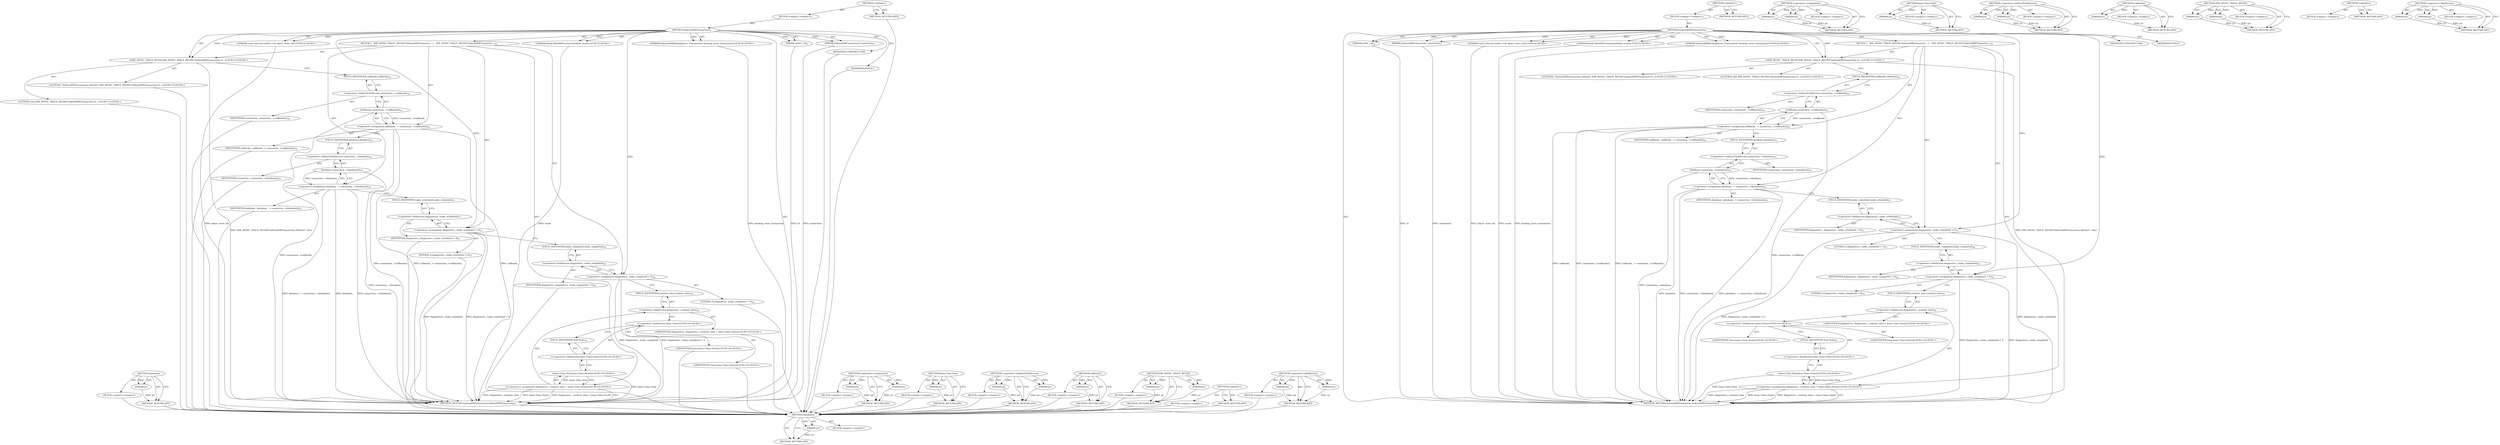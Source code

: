digraph "&lt;operator&gt;.fieldAccess" {
vulnerable_104 [label=<(METHOD,database)>];
vulnerable_105 [label=<(PARAM,p1)>];
vulnerable_106 [label=<(BLOCK,&lt;empty&gt;,&lt;empty&gt;)>];
vulnerable_107 [label=<(METHOD_RETURN,ANY)>];
vulnerable_6 [label=<(METHOD,&lt;global&gt;)<SUB>1</SUB>>];
vulnerable_7 [label=<(BLOCK,&lt;empty&gt;,&lt;empty&gt;)<SUB>1</SUB>>];
vulnerable_8 [label=<(METHOD,IndexedDBTransaction)<SUB>1</SUB>>];
vulnerable_9 [label=<(PARAM,int64_t id)<SUB>2</SUB>>];
vulnerable_10 [label=<(PARAM,IndexedDBConnection* connection)<SUB>3</SUB>>];
vulnerable_11 [label="<(PARAM,const std::set&lt;int64_t&gt;&amp; object_store_ids)<SUB>4</SUB>>"];
vulnerable_12 [label="<(PARAM,blink::WebIDBTransactionMode mode)<SUB>5</SUB>>"];
vulnerable_13 [label="<(PARAM,IndexedDBBackingStore::Transaction* backing_store_transaction)<SUB>6</SUB>>"];
vulnerable_14 [label=<(BLOCK,{
   IDB_ASYNC_TRACE_BEGIN(&quot;IndexedDBTransactio...,{
   IDB_ASYNC_TRACE_BEGIN(&quot;IndexedDBTransactio...)<SUB>12</SUB>>];
vulnerable_15 [label="<(IDB_ASYNC_TRACE_BEGIN,IDB_ASYNC_TRACE_BEGIN(&quot;IndexedDBTransaction::li...)<SUB>13</SUB>>"];
vulnerable_16 [label="<(LITERAL,&quot;IndexedDBTransaction::lifetime&quot;,IDB_ASYNC_TRACE_BEGIN(&quot;IndexedDBTransaction::li...)<SUB>13</SUB>>"];
vulnerable_17 [label="<(LITERAL,this,IDB_ASYNC_TRACE_BEGIN(&quot;IndexedDBTransaction::li...)<SUB>13</SUB>>"];
vulnerable_18 [label=<(&lt;operator&gt;.assignment,callbacks_ = connection_-&gt;callbacks())<SUB>14</SUB>>];
vulnerable_19 [label=<(IDENTIFIER,callbacks_,callbacks_ = connection_-&gt;callbacks())<SUB>14</SUB>>];
vulnerable_20 [label=<(callbacks,connection_-&gt;callbacks())<SUB>14</SUB>>];
vulnerable_21 [label=<(&lt;operator&gt;.indirectFieldAccess,connection_-&gt;callbacks)<SUB>14</SUB>>];
vulnerable_22 [label=<(IDENTIFIER,connection_,connection_-&gt;callbacks())<SUB>14</SUB>>];
vulnerable_23 [label=<(FIELD_IDENTIFIER,callbacks,callbacks)<SUB>14</SUB>>];
vulnerable_24 [label=<(&lt;operator&gt;.assignment,database_ = connection_-&gt;database())<SUB>15</SUB>>];
vulnerable_25 [label=<(IDENTIFIER,database_,database_ = connection_-&gt;database())<SUB>15</SUB>>];
vulnerable_26 [label=<(database,connection_-&gt;database())<SUB>15</SUB>>];
vulnerable_27 [label=<(&lt;operator&gt;.indirectFieldAccess,connection_-&gt;database)<SUB>15</SUB>>];
vulnerable_28 [label=<(IDENTIFIER,connection_,connection_-&gt;database())<SUB>15</SUB>>];
vulnerable_29 [label=<(FIELD_IDENTIFIER,database,database)<SUB>15</SUB>>];
vulnerable_30 [label=<(&lt;operator&gt;.assignment,diagnostics_.tasks_scheduled = 0)<SUB>17</SUB>>];
vulnerable_31 [label=<(&lt;operator&gt;.fieldAccess,diagnostics_.tasks_scheduled)<SUB>17</SUB>>];
vulnerable_32 [label=<(IDENTIFIER,diagnostics_,diagnostics_.tasks_scheduled = 0)<SUB>17</SUB>>];
vulnerable_33 [label=<(FIELD_IDENTIFIER,tasks_scheduled,tasks_scheduled)<SUB>17</SUB>>];
vulnerable_34 [label=<(LITERAL,0,diagnostics_.tasks_scheduled = 0)<SUB>17</SUB>>];
vulnerable_35 [label=<(&lt;operator&gt;.assignment,diagnostics_.tasks_completed = 0)<SUB>18</SUB>>];
vulnerable_36 [label=<(&lt;operator&gt;.fieldAccess,diagnostics_.tasks_completed)<SUB>18</SUB>>];
vulnerable_37 [label=<(IDENTIFIER,diagnostics_,diagnostics_.tasks_completed = 0)<SUB>18</SUB>>];
vulnerable_38 [label=<(FIELD_IDENTIFIER,tasks_completed,tasks_completed)<SUB>18</SUB>>];
vulnerable_39 [label=<(LITERAL,0,diagnostics_.tasks_completed = 0)<SUB>18</SUB>>];
vulnerable_40 [label="<(&lt;operator&gt;.assignment,diagnostics_.creation_time = base::Time::Now())<SUB>19</SUB>>"];
vulnerable_41 [label=<(&lt;operator&gt;.fieldAccess,diagnostics_.creation_time)<SUB>19</SUB>>];
vulnerable_42 [label="<(IDENTIFIER,diagnostics_,diagnostics_.creation_time = base::Time::Now())<SUB>19</SUB>>"];
vulnerable_43 [label=<(FIELD_IDENTIFIER,creation_time,creation_time)<SUB>19</SUB>>];
vulnerable_44 [label="<(base.Time.Now,base::Time::Now())<SUB>19</SUB>>"];
vulnerable_45 [label="<(&lt;operator&gt;.fieldAccess,base::Time::Now)<SUB>19</SUB>>"];
vulnerable_46 [label="<(&lt;operator&gt;.fieldAccess,base::Time)<SUB>19</SUB>>"];
vulnerable_47 [label="<(IDENTIFIER,base,base::Time::Now())<SUB>19</SUB>>"];
vulnerable_48 [label="<(IDENTIFIER,Time,base::Time::Now())<SUB>19</SUB>>"];
vulnerable_49 [label=<(FIELD_IDENTIFIER,Now,Now)<SUB>19</SUB>>];
vulnerable_50 [label=<(MODIFIER,CONSTRUCTOR)>];
vulnerable_51 [label=<(MODIFIER,PUBLIC)>];
vulnerable_52 [label=<(METHOD_RETURN,IndexedDBTransaction.IndexedDBTransaction)<SUB>1</SUB>>];
vulnerable_54 [label=<(METHOD_RETURN,ANY)<SUB>1</SUB>>];
vulnerable_90 [label=<(METHOD,&lt;operator&gt;.assignment)>];
vulnerable_91 [label=<(PARAM,p1)>];
vulnerable_92 [label=<(PARAM,p2)>];
vulnerable_93 [label=<(BLOCK,&lt;empty&gt;,&lt;empty&gt;)>];
vulnerable_94 [label=<(METHOD_RETURN,ANY)>];
vulnerable_113 [label=<(METHOD,base.Time.Now)>];
vulnerable_114 [label=<(PARAM,p1)>];
vulnerable_115 [label=<(BLOCK,&lt;empty&gt;,&lt;empty&gt;)>];
vulnerable_116 [label=<(METHOD_RETURN,ANY)>];
vulnerable_99 [label=<(METHOD,&lt;operator&gt;.indirectFieldAccess)>];
vulnerable_100 [label=<(PARAM,p1)>];
vulnerable_101 [label=<(PARAM,p2)>];
vulnerable_102 [label=<(BLOCK,&lt;empty&gt;,&lt;empty&gt;)>];
vulnerable_103 [label=<(METHOD_RETURN,ANY)>];
vulnerable_95 [label=<(METHOD,callbacks)>];
vulnerable_96 [label=<(PARAM,p1)>];
vulnerable_97 [label=<(BLOCK,&lt;empty&gt;,&lt;empty&gt;)>];
vulnerable_98 [label=<(METHOD_RETURN,ANY)>];
vulnerable_85 [label=<(METHOD,IDB_ASYNC_TRACE_BEGIN)>];
vulnerable_86 [label=<(PARAM,p1)>];
vulnerable_87 [label=<(PARAM,p2)>];
vulnerable_88 [label=<(BLOCK,&lt;empty&gt;,&lt;empty&gt;)>];
vulnerable_89 [label=<(METHOD_RETURN,ANY)>];
vulnerable_79 [label=<(METHOD,&lt;global&gt;)<SUB>1</SUB>>];
vulnerable_80 [label=<(BLOCK,&lt;empty&gt;,&lt;empty&gt;)>];
vulnerable_81 [label=<(METHOD_RETURN,ANY)>];
vulnerable_108 [label=<(METHOD,&lt;operator&gt;.fieldAccess)>];
vulnerable_109 [label=<(PARAM,p1)>];
vulnerable_110 [label=<(PARAM,p2)>];
vulnerable_111 [label=<(BLOCK,&lt;empty&gt;,&lt;empty&gt;)>];
vulnerable_112 [label=<(METHOD_RETURN,ANY)>];
fixed_104 [label=<(METHOD,database)>];
fixed_105 [label=<(PARAM,p1)>];
fixed_106 [label=<(BLOCK,&lt;empty&gt;,&lt;empty&gt;)>];
fixed_107 [label=<(METHOD_RETURN,ANY)>];
fixed_6 [label=<(METHOD,&lt;global&gt;)<SUB>1</SUB>>];
fixed_7 [label=<(BLOCK,&lt;empty&gt;,&lt;empty&gt;)<SUB>1</SUB>>];
fixed_8 [label=<(METHOD,IndexedDBTransaction)<SUB>1</SUB>>];
fixed_9 [label=<(PARAM,int64_t id)<SUB>2</SUB>>];
fixed_10 [label=<(PARAM,IndexedDBConnection* connection)<SUB>3</SUB>>];
fixed_11 [label="<(PARAM,const std::set&lt;int64_t&gt;&amp; object_store_ids)<SUB>4</SUB>>"];
fixed_12 [label="<(PARAM,blink::WebIDBTransactionMode mode)<SUB>5</SUB>>"];
fixed_13 [label="<(PARAM,IndexedDBBackingStore::Transaction* backing_store_transaction)<SUB>6</SUB>>"];
fixed_14 [label=<(BLOCK,{
   IDB_ASYNC_TRACE_BEGIN(&quot;IndexedDBTransactio...,{
   IDB_ASYNC_TRACE_BEGIN(&quot;IndexedDBTransactio...)<SUB>12</SUB>>];
fixed_15 [label="<(IDB_ASYNC_TRACE_BEGIN,IDB_ASYNC_TRACE_BEGIN(&quot;IndexedDBTransaction::li...)<SUB>13</SUB>>"];
fixed_16 [label="<(LITERAL,&quot;IndexedDBTransaction::lifetime&quot;,IDB_ASYNC_TRACE_BEGIN(&quot;IndexedDBTransaction::li...)<SUB>13</SUB>>"];
fixed_17 [label="<(LITERAL,this,IDB_ASYNC_TRACE_BEGIN(&quot;IndexedDBTransaction::li...)<SUB>13</SUB>>"];
fixed_18 [label=<(&lt;operator&gt;.assignment,callbacks_ = connection_-&gt;callbacks())<SUB>14</SUB>>];
fixed_19 [label=<(IDENTIFIER,callbacks_,callbacks_ = connection_-&gt;callbacks())<SUB>14</SUB>>];
fixed_20 [label=<(callbacks,connection_-&gt;callbacks())<SUB>14</SUB>>];
fixed_21 [label=<(&lt;operator&gt;.indirectFieldAccess,connection_-&gt;callbacks)<SUB>14</SUB>>];
fixed_22 [label=<(IDENTIFIER,connection_,connection_-&gt;callbacks())<SUB>14</SUB>>];
fixed_23 [label=<(FIELD_IDENTIFIER,callbacks,callbacks)<SUB>14</SUB>>];
fixed_24 [label=<(&lt;operator&gt;.assignment,database_ = connection_-&gt;database())<SUB>15</SUB>>];
fixed_25 [label=<(IDENTIFIER,database_,database_ = connection_-&gt;database())<SUB>15</SUB>>];
fixed_26 [label=<(database,connection_-&gt;database())<SUB>15</SUB>>];
fixed_27 [label=<(&lt;operator&gt;.indirectFieldAccess,connection_-&gt;database)<SUB>15</SUB>>];
fixed_28 [label=<(IDENTIFIER,connection_,connection_-&gt;database())<SUB>15</SUB>>];
fixed_29 [label=<(FIELD_IDENTIFIER,database,database)<SUB>15</SUB>>];
fixed_30 [label=<(&lt;operator&gt;.assignment,diagnostics_.tasks_scheduled = 0)<SUB>17</SUB>>];
fixed_31 [label=<(&lt;operator&gt;.fieldAccess,diagnostics_.tasks_scheduled)<SUB>17</SUB>>];
fixed_32 [label=<(IDENTIFIER,diagnostics_,diagnostics_.tasks_scheduled = 0)<SUB>17</SUB>>];
fixed_33 [label=<(FIELD_IDENTIFIER,tasks_scheduled,tasks_scheduled)<SUB>17</SUB>>];
fixed_34 [label=<(LITERAL,0,diagnostics_.tasks_scheduled = 0)<SUB>17</SUB>>];
fixed_35 [label=<(&lt;operator&gt;.assignment,diagnostics_.tasks_completed = 0)<SUB>18</SUB>>];
fixed_36 [label=<(&lt;operator&gt;.fieldAccess,diagnostics_.tasks_completed)<SUB>18</SUB>>];
fixed_37 [label=<(IDENTIFIER,diagnostics_,diagnostics_.tasks_completed = 0)<SUB>18</SUB>>];
fixed_38 [label=<(FIELD_IDENTIFIER,tasks_completed,tasks_completed)<SUB>18</SUB>>];
fixed_39 [label=<(LITERAL,0,diagnostics_.tasks_completed = 0)<SUB>18</SUB>>];
fixed_40 [label="<(&lt;operator&gt;.assignment,diagnostics_.creation_time = base::Time::Now())<SUB>19</SUB>>"];
fixed_41 [label=<(&lt;operator&gt;.fieldAccess,diagnostics_.creation_time)<SUB>19</SUB>>];
fixed_42 [label="<(IDENTIFIER,diagnostics_,diagnostics_.creation_time = base::Time::Now())<SUB>19</SUB>>"];
fixed_43 [label=<(FIELD_IDENTIFIER,creation_time,creation_time)<SUB>19</SUB>>];
fixed_44 [label="<(base.Time.Now,base::Time::Now())<SUB>19</SUB>>"];
fixed_45 [label="<(&lt;operator&gt;.fieldAccess,base::Time::Now)<SUB>19</SUB>>"];
fixed_46 [label="<(&lt;operator&gt;.fieldAccess,base::Time)<SUB>19</SUB>>"];
fixed_47 [label="<(IDENTIFIER,base,base::Time::Now())<SUB>19</SUB>>"];
fixed_48 [label="<(IDENTIFIER,Time,base::Time::Now())<SUB>19</SUB>>"];
fixed_49 [label=<(FIELD_IDENTIFIER,Now,Now)<SUB>19</SUB>>];
fixed_50 [label=<(MODIFIER,CONSTRUCTOR)>];
fixed_51 [label=<(MODIFIER,PUBLIC)>];
fixed_52 [label=<(METHOD_RETURN,IndexedDBTransaction.IndexedDBTransaction)<SUB>1</SUB>>];
fixed_54 [label=<(METHOD_RETURN,ANY)<SUB>1</SUB>>];
fixed_90 [label=<(METHOD,&lt;operator&gt;.assignment)>];
fixed_91 [label=<(PARAM,p1)>];
fixed_92 [label=<(PARAM,p2)>];
fixed_93 [label=<(BLOCK,&lt;empty&gt;,&lt;empty&gt;)>];
fixed_94 [label=<(METHOD_RETURN,ANY)>];
fixed_113 [label=<(METHOD,base.Time.Now)>];
fixed_114 [label=<(PARAM,p1)>];
fixed_115 [label=<(BLOCK,&lt;empty&gt;,&lt;empty&gt;)>];
fixed_116 [label=<(METHOD_RETURN,ANY)>];
fixed_99 [label=<(METHOD,&lt;operator&gt;.indirectFieldAccess)>];
fixed_100 [label=<(PARAM,p1)>];
fixed_101 [label=<(PARAM,p2)>];
fixed_102 [label=<(BLOCK,&lt;empty&gt;,&lt;empty&gt;)>];
fixed_103 [label=<(METHOD_RETURN,ANY)>];
fixed_95 [label=<(METHOD,callbacks)>];
fixed_96 [label=<(PARAM,p1)>];
fixed_97 [label=<(BLOCK,&lt;empty&gt;,&lt;empty&gt;)>];
fixed_98 [label=<(METHOD_RETURN,ANY)>];
fixed_85 [label=<(METHOD,IDB_ASYNC_TRACE_BEGIN)>];
fixed_86 [label=<(PARAM,p1)>];
fixed_87 [label=<(PARAM,p2)>];
fixed_88 [label=<(BLOCK,&lt;empty&gt;,&lt;empty&gt;)>];
fixed_89 [label=<(METHOD_RETURN,ANY)>];
fixed_79 [label=<(METHOD,&lt;global&gt;)<SUB>1</SUB>>];
fixed_80 [label=<(BLOCK,&lt;empty&gt;,&lt;empty&gt;)>];
fixed_81 [label=<(METHOD_RETURN,ANY)>];
fixed_108 [label=<(METHOD,&lt;operator&gt;.fieldAccess)>];
fixed_109 [label=<(PARAM,p1)>];
fixed_110 [label=<(PARAM,p2)>];
fixed_111 [label=<(BLOCK,&lt;empty&gt;,&lt;empty&gt;)>];
fixed_112 [label=<(METHOD_RETURN,ANY)>];
vulnerable_104 -> vulnerable_105  [key=0, label="AST: "];
vulnerable_104 -> vulnerable_105  [key=1, label="DDG: "];
vulnerable_104 -> vulnerable_106  [key=0, label="AST: "];
vulnerable_104 -> vulnerable_107  [key=0, label="AST: "];
vulnerable_104 -> vulnerable_107  [key=1, label="CFG: "];
vulnerable_105 -> vulnerable_107  [key=0, label="DDG: p1"];
vulnerable_106 -> fixed_104  [key=0];
vulnerable_107 -> fixed_104  [key=0];
vulnerable_6 -> vulnerable_7  [key=0, label="AST: "];
vulnerable_6 -> vulnerable_54  [key=0, label="AST: "];
vulnerable_6 -> vulnerable_54  [key=1, label="CFG: "];
vulnerable_7 -> vulnerable_8  [key=0, label="AST: "];
vulnerable_8 -> vulnerable_9  [key=0, label="AST: "];
vulnerable_8 -> vulnerable_9  [key=1, label="DDG: "];
vulnerable_8 -> vulnerable_10  [key=0, label="AST: "];
vulnerable_8 -> vulnerable_10  [key=1, label="DDG: "];
vulnerable_8 -> vulnerable_11  [key=0, label="AST: "];
vulnerable_8 -> vulnerable_11  [key=1, label="DDG: "];
vulnerable_8 -> vulnerable_12  [key=0, label="AST: "];
vulnerable_8 -> vulnerable_12  [key=1, label="DDG: "];
vulnerable_8 -> vulnerable_13  [key=0, label="AST: "];
vulnerable_8 -> vulnerable_13  [key=1, label="DDG: "];
vulnerable_8 -> vulnerable_14  [key=0, label="AST: "];
vulnerable_8 -> vulnerable_50  [key=0, label="AST: "];
vulnerable_8 -> vulnerable_51  [key=0, label="AST: "];
vulnerable_8 -> vulnerable_52  [key=0, label="AST: "];
vulnerable_8 -> vulnerable_15  [key=0, label="CFG: "];
vulnerable_8 -> vulnerable_15  [key=1, label="DDG: "];
vulnerable_8 -> vulnerable_30  [key=0, label="DDG: "];
vulnerable_8 -> vulnerable_35  [key=0, label="DDG: "];
vulnerable_9 -> vulnerable_52  [key=0, label="DDG: id"];
vulnerable_10 -> vulnerable_52  [key=0, label="DDG: connection"];
vulnerable_11 -> vulnerable_52  [key=0, label="DDG: object_store_ids"];
vulnerable_12 -> vulnerable_52  [key=0, label="DDG: mode"];
vulnerable_13 -> vulnerable_52  [key=0, label="DDG: backing_store_transaction"];
vulnerable_14 -> vulnerable_15  [key=0, label="AST: "];
vulnerable_14 -> vulnerable_18  [key=0, label="AST: "];
vulnerable_14 -> vulnerable_24  [key=0, label="AST: "];
vulnerable_14 -> vulnerable_30  [key=0, label="AST: "];
vulnerable_14 -> vulnerable_35  [key=0, label="AST: "];
vulnerable_14 -> vulnerable_40  [key=0, label="AST: "];
vulnerable_15 -> vulnerable_16  [key=0, label="AST: "];
vulnerable_15 -> vulnerable_17  [key=0, label="AST: "];
vulnerable_15 -> vulnerable_23  [key=0, label="CFG: "];
vulnerable_15 -> vulnerable_52  [key=0, label="DDG: IDB_ASYNC_TRACE_BEGIN(&quot;IndexedDBTransaction::lifetime&quot;, this)"];
vulnerable_16 -> fixed_104  [key=0];
vulnerable_17 -> fixed_104  [key=0];
vulnerable_18 -> vulnerable_19  [key=0, label="AST: "];
vulnerable_18 -> vulnerable_20  [key=0, label="AST: "];
vulnerable_18 -> vulnerable_29  [key=0, label="CFG: "];
vulnerable_18 -> vulnerable_52  [key=0, label="DDG: connection_-&gt;callbacks()"];
vulnerable_18 -> vulnerable_52  [key=1, label="DDG: callbacks_ = connection_-&gt;callbacks()"];
vulnerable_18 -> vulnerable_52  [key=2, label="DDG: callbacks_"];
vulnerable_19 -> fixed_104  [key=0];
vulnerable_20 -> vulnerable_21  [key=0, label="AST: "];
vulnerable_20 -> vulnerable_18  [key=0, label="CFG: "];
vulnerable_20 -> vulnerable_18  [key=1, label="DDG: connection_-&gt;callbacks"];
vulnerable_20 -> vulnerable_52  [key=0, label="DDG: connection_-&gt;callbacks"];
vulnerable_21 -> vulnerable_22  [key=0, label="AST: "];
vulnerable_21 -> vulnerable_23  [key=0, label="AST: "];
vulnerable_21 -> vulnerable_20  [key=0, label="CFG: "];
vulnerable_22 -> fixed_104  [key=0];
vulnerable_23 -> vulnerable_21  [key=0, label="CFG: "];
vulnerable_24 -> vulnerable_25  [key=0, label="AST: "];
vulnerable_24 -> vulnerable_26  [key=0, label="AST: "];
vulnerable_24 -> vulnerable_33  [key=0, label="CFG: "];
vulnerable_24 -> vulnerable_52  [key=0, label="DDG: connection_-&gt;database()"];
vulnerable_24 -> vulnerable_52  [key=1, label="DDG: database_ = connection_-&gt;database()"];
vulnerable_24 -> vulnerable_52  [key=2, label="DDG: database_"];
vulnerable_25 -> fixed_104  [key=0];
vulnerable_26 -> vulnerable_27  [key=0, label="AST: "];
vulnerable_26 -> vulnerable_24  [key=0, label="CFG: "];
vulnerable_26 -> vulnerable_24  [key=1, label="DDG: connection_-&gt;database"];
vulnerable_26 -> vulnerable_52  [key=0, label="DDG: connection_-&gt;database"];
vulnerable_27 -> vulnerable_28  [key=0, label="AST: "];
vulnerable_27 -> vulnerable_29  [key=0, label="AST: "];
vulnerable_27 -> vulnerable_26  [key=0, label="CFG: "];
vulnerable_28 -> fixed_104  [key=0];
vulnerable_29 -> vulnerable_27  [key=0, label="CFG: "];
vulnerable_30 -> vulnerable_31  [key=0, label="AST: "];
vulnerable_30 -> vulnerable_34  [key=0, label="AST: "];
vulnerable_30 -> vulnerable_38  [key=0, label="CFG: "];
vulnerable_30 -> vulnerable_52  [key=0, label="DDG: diagnostics_.tasks_scheduled"];
vulnerable_30 -> vulnerable_52  [key=1, label="DDG: diagnostics_.tasks_scheduled = 0"];
vulnerable_31 -> vulnerable_32  [key=0, label="AST: "];
vulnerable_31 -> vulnerable_33  [key=0, label="AST: "];
vulnerable_31 -> vulnerable_30  [key=0, label="CFG: "];
vulnerable_32 -> fixed_104  [key=0];
vulnerable_33 -> vulnerable_31  [key=0, label="CFG: "];
vulnerable_34 -> fixed_104  [key=0];
vulnerable_35 -> vulnerable_36  [key=0, label="AST: "];
vulnerable_35 -> vulnerable_39  [key=0, label="AST: "];
vulnerable_35 -> vulnerable_43  [key=0, label="CFG: "];
vulnerable_35 -> vulnerable_52  [key=0, label="DDG: diagnostics_.tasks_completed"];
vulnerable_35 -> vulnerable_52  [key=1, label="DDG: diagnostics_.tasks_completed = 0"];
vulnerable_36 -> vulnerable_37  [key=0, label="AST: "];
vulnerable_36 -> vulnerable_38  [key=0, label="AST: "];
vulnerable_36 -> vulnerable_35  [key=0, label="CFG: "];
vulnerable_37 -> fixed_104  [key=0];
vulnerable_38 -> vulnerable_36  [key=0, label="CFG: "];
vulnerable_39 -> fixed_104  [key=0];
vulnerable_40 -> vulnerable_41  [key=0, label="AST: "];
vulnerable_40 -> vulnerable_44  [key=0, label="AST: "];
vulnerable_40 -> vulnerable_52  [key=0, label="CFG: "];
vulnerable_40 -> vulnerable_52  [key=1, label="DDG: diagnostics_.creation_time"];
vulnerable_40 -> vulnerable_52  [key=2, label="DDG: base::Time::Now()"];
vulnerable_40 -> vulnerable_52  [key=3, label="DDG: diagnostics_.creation_time = base::Time::Now()"];
vulnerable_41 -> vulnerable_42  [key=0, label="AST: "];
vulnerable_41 -> vulnerable_43  [key=0, label="AST: "];
vulnerable_41 -> vulnerable_46  [key=0, label="CFG: "];
vulnerable_42 -> fixed_104  [key=0];
vulnerable_43 -> vulnerable_41  [key=0, label="CFG: "];
vulnerable_44 -> vulnerable_45  [key=0, label="AST: "];
vulnerable_44 -> vulnerable_40  [key=0, label="CFG: "];
vulnerable_44 -> vulnerable_40  [key=1, label="DDG: base::Time::Now"];
vulnerable_44 -> vulnerable_52  [key=0, label="DDG: base::Time::Now"];
vulnerable_45 -> vulnerable_46  [key=0, label="AST: "];
vulnerable_45 -> vulnerable_49  [key=0, label="AST: "];
vulnerable_45 -> vulnerable_44  [key=0, label="CFG: "];
vulnerable_46 -> vulnerable_47  [key=0, label="AST: "];
vulnerable_46 -> vulnerable_48  [key=0, label="AST: "];
vulnerable_46 -> vulnerable_49  [key=0, label="CFG: "];
vulnerable_47 -> fixed_104  [key=0];
vulnerable_48 -> fixed_104  [key=0];
vulnerable_49 -> vulnerable_45  [key=0, label="CFG: "];
vulnerable_50 -> fixed_104  [key=0];
vulnerable_51 -> fixed_104  [key=0];
vulnerable_52 -> fixed_104  [key=0];
vulnerable_54 -> fixed_104  [key=0];
vulnerable_90 -> vulnerable_91  [key=0, label="AST: "];
vulnerable_90 -> vulnerable_91  [key=1, label="DDG: "];
vulnerable_90 -> vulnerable_93  [key=0, label="AST: "];
vulnerable_90 -> vulnerable_92  [key=0, label="AST: "];
vulnerable_90 -> vulnerable_92  [key=1, label="DDG: "];
vulnerable_90 -> vulnerable_94  [key=0, label="AST: "];
vulnerable_90 -> vulnerable_94  [key=1, label="CFG: "];
vulnerable_91 -> vulnerable_94  [key=0, label="DDG: p1"];
vulnerable_92 -> vulnerable_94  [key=0, label="DDG: p2"];
vulnerable_93 -> fixed_104  [key=0];
vulnerable_94 -> fixed_104  [key=0];
vulnerable_113 -> vulnerable_114  [key=0, label="AST: "];
vulnerable_113 -> vulnerable_114  [key=1, label="DDG: "];
vulnerable_113 -> vulnerable_115  [key=0, label="AST: "];
vulnerable_113 -> vulnerable_116  [key=0, label="AST: "];
vulnerable_113 -> vulnerable_116  [key=1, label="CFG: "];
vulnerable_114 -> vulnerable_116  [key=0, label="DDG: p1"];
vulnerable_115 -> fixed_104  [key=0];
vulnerable_116 -> fixed_104  [key=0];
vulnerable_99 -> vulnerable_100  [key=0, label="AST: "];
vulnerable_99 -> vulnerable_100  [key=1, label="DDG: "];
vulnerable_99 -> vulnerable_102  [key=0, label="AST: "];
vulnerable_99 -> vulnerable_101  [key=0, label="AST: "];
vulnerable_99 -> vulnerable_101  [key=1, label="DDG: "];
vulnerable_99 -> vulnerable_103  [key=0, label="AST: "];
vulnerable_99 -> vulnerable_103  [key=1, label="CFG: "];
vulnerable_100 -> vulnerable_103  [key=0, label="DDG: p1"];
vulnerable_101 -> vulnerable_103  [key=0, label="DDG: p2"];
vulnerable_102 -> fixed_104  [key=0];
vulnerable_103 -> fixed_104  [key=0];
vulnerable_95 -> vulnerable_96  [key=0, label="AST: "];
vulnerable_95 -> vulnerable_96  [key=1, label="DDG: "];
vulnerable_95 -> vulnerable_97  [key=0, label="AST: "];
vulnerable_95 -> vulnerable_98  [key=0, label="AST: "];
vulnerable_95 -> vulnerable_98  [key=1, label="CFG: "];
vulnerable_96 -> vulnerable_98  [key=0, label="DDG: p1"];
vulnerable_97 -> fixed_104  [key=0];
vulnerable_98 -> fixed_104  [key=0];
vulnerable_85 -> vulnerable_86  [key=0, label="AST: "];
vulnerable_85 -> vulnerable_86  [key=1, label="DDG: "];
vulnerable_85 -> vulnerable_88  [key=0, label="AST: "];
vulnerable_85 -> vulnerable_87  [key=0, label="AST: "];
vulnerable_85 -> vulnerable_87  [key=1, label="DDG: "];
vulnerable_85 -> vulnerable_89  [key=0, label="AST: "];
vulnerable_85 -> vulnerable_89  [key=1, label="CFG: "];
vulnerable_86 -> vulnerable_89  [key=0, label="DDG: p1"];
vulnerable_87 -> vulnerable_89  [key=0, label="DDG: p2"];
vulnerable_88 -> fixed_104  [key=0];
vulnerable_89 -> fixed_104  [key=0];
vulnerable_79 -> vulnerable_80  [key=0, label="AST: "];
vulnerable_79 -> vulnerable_81  [key=0, label="AST: "];
vulnerable_79 -> vulnerable_81  [key=1, label="CFG: "];
vulnerable_80 -> fixed_104  [key=0];
vulnerable_81 -> fixed_104  [key=0];
vulnerable_108 -> vulnerable_109  [key=0, label="AST: "];
vulnerable_108 -> vulnerable_109  [key=1, label="DDG: "];
vulnerable_108 -> vulnerable_111  [key=0, label="AST: "];
vulnerable_108 -> vulnerable_110  [key=0, label="AST: "];
vulnerable_108 -> vulnerable_110  [key=1, label="DDG: "];
vulnerable_108 -> vulnerable_112  [key=0, label="AST: "];
vulnerable_108 -> vulnerable_112  [key=1, label="CFG: "];
vulnerable_109 -> vulnerable_112  [key=0, label="DDG: p1"];
vulnerable_110 -> vulnerable_112  [key=0, label="DDG: p2"];
vulnerable_111 -> fixed_104  [key=0];
vulnerable_112 -> fixed_104  [key=0];
fixed_104 -> fixed_105  [key=0, label="AST: "];
fixed_104 -> fixed_105  [key=1, label="DDG: "];
fixed_104 -> fixed_106  [key=0, label="AST: "];
fixed_104 -> fixed_107  [key=0, label="AST: "];
fixed_104 -> fixed_107  [key=1, label="CFG: "];
fixed_105 -> fixed_107  [key=0, label="DDG: p1"];
fixed_6 -> fixed_7  [key=0, label="AST: "];
fixed_6 -> fixed_54  [key=0, label="AST: "];
fixed_6 -> fixed_54  [key=1, label="CFG: "];
fixed_7 -> fixed_8  [key=0, label="AST: "];
fixed_8 -> fixed_9  [key=0, label="AST: "];
fixed_8 -> fixed_9  [key=1, label="DDG: "];
fixed_8 -> fixed_10  [key=0, label="AST: "];
fixed_8 -> fixed_10  [key=1, label="DDG: "];
fixed_8 -> fixed_11  [key=0, label="AST: "];
fixed_8 -> fixed_11  [key=1, label="DDG: "];
fixed_8 -> fixed_12  [key=0, label="AST: "];
fixed_8 -> fixed_12  [key=1, label="DDG: "];
fixed_8 -> fixed_13  [key=0, label="AST: "];
fixed_8 -> fixed_13  [key=1, label="DDG: "];
fixed_8 -> fixed_14  [key=0, label="AST: "];
fixed_8 -> fixed_50  [key=0, label="AST: "];
fixed_8 -> fixed_51  [key=0, label="AST: "];
fixed_8 -> fixed_52  [key=0, label="AST: "];
fixed_8 -> fixed_15  [key=0, label="CFG: "];
fixed_8 -> fixed_15  [key=1, label="DDG: "];
fixed_8 -> fixed_30  [key=0, label="DDG: "];
fixed_8 -> fixed_35  [key=0, label="DDG: "];
fixed_9 -> fixed_52  [key=0, label="DDG: id"];
fixed_10 -> fixed_52  [key=0, label="DDG: connection"];
fixed_11 -> fixed_52  [key=0, label="DDG: object_store_ids"];
fixed_12 -> fixed_52  [key=0, label="DDG: mode"];
fixed_13 -> fixed_52  [key=0, label="DDG: backing_store_transaction"];
fixed_14 -> fixed_15  [key=0, label="AST: "];
fixed_14 -> fixed_18  [key=0, label="AST: "];
fixed_14 -> fixed_24  [key=0, label="AST: "];
fixed_14 -> fixed_30  [key=0, label="AST: "];
fixed_14 -> fixed_35  [key=0, label="AST: "];
fixed_14 -> fixed_40  [key=0, label="AST: "];
fixed_15 -> fixed_16  [key=0, label="AST: "];
fixed_15 -> fixed_17  [key=0, label="AST: "];
fixed_15 -> fixed_23  [key=0, label="CFG: "];
fixed_15 -> fixed_52  [key=0, label="DDG: IDB_ASYNC_TRACE_BEGIN(&quot;IndexedDBTransaction::lifetime&quot;, this)"];
fixed_18 -> fixed_19  [key=0, label="AST: "];
fixed_18 -> fixed_20  [key=0, label="AST: "];
fixed_18 -> fixed_29  [key=0, label="CFG: "];
fixed_18 -> fixed_52  [key=0, label="DDG: connection_-&gt;callbacks()"];
fixed_18 -> fixed_52  [key=1, label="DDG: callbacks_ = connection_-&gt;callbacks()"];
fixed_18 -> fixed_52  [key=2, label="DDG: callbacks_"];
fixed_20 -> fixed_21  [key=0, label="AST: "];
fixed_20 -> fixed_18  [key=0, label="CFG: "];
fixed_20 -> fixed_18  [key=1, label="DDG: connection_-&gt;callbacks"];
fixed_20 -> fixed_52  [key=0, label="DDG: connection_-&gt;callbacks"];
fixed_21 -> fixed_22  [key=0, label="AST: "];
fixed_21 -> fixed_23  [key=0, label="AST: "];
fixed_21 -> fixed_20  [key=0, label="CFG: "];
fixed_23 -> fixed_21  [key=0, label="CFG: "];
fixed_24 -> fixed_25  [key=0, label="AST: "];
fixed_24 -> fixed_26  [key=0, label="AST: "];
fixed_24 -> fixed_33  [key=0, label="CFG: "];
fixed_24 -> fixed_52  [key=0, label="DDG: connection_-&gt;database()"];
fixed_24 -> fixed_52  [key=1, label="DDG: database_ = connection_-&gt;database()"];
fixed_24 -> fixed_52  [key=2, label="DDG: database_"];
fixed_26 -> fixed_27  [key=0, label="AST: "];
fixed_26 -> fixed_24  [key=0, label="CFG: "];
fixed_26 -> fixed_24  [key=1, label="DDG: connection_-&gt;database"];
fixed_26 -> fixed_52  [key=0, label="DDG: connection_-&gt;database"];
fixed_27 -> fixed_28  [key=0, label="AST: "];
fixed_27 -> fixed_29  [key=0, label="AST: "];
fixed_27 -> fixed_26  [key=0, label="CFG: "];
fixed_29 -> fixed_27  [key=0, label="CFG: "];
fixed_30 -> fixed_31  [key=0, label="AST: "];
fixed_30 -> fixed_34  [key=0, label="AST: "];
fixed_30 -> fixed_38  [key=0, label="CFG: "];
fixed_30 -> fixed_52  [key=0, label="DDG: diagnostics_.tasks_scheduled"];
fixed_30 -> fixed_52  [key=1, label="DDG: diagnostics_.tasks_scheduled = 0"];
fixed_31 -> fixed_32  [key=0, label="AST: "];
fixed_31 -> fixed_33  [key=0, label="AST: "];
fixed_31 -> fixed_30  [key=0, label="CFG: "];
fixed_33 -> fixed_31  [key=0, label="CFG: "];
fixed_35 -> fixed_36  [key=0, label="AST: "];
fixed_35 -> fixed_39  [key=0, label="AST: "];
fixed_35 -> fixed_43  [key=0, label="CFG: "];
fixed_35 -> fixed_52  [key=0, label="DDG: diagnostics_.tasks_completed"];
fixed_35 -> fixed_52  [key=1, label="DDG: diagnostics_.tasks_completed = 0"];
fixed_36 -> fixed_37  [key=0, label="AST: "];
fixed_36 -> fixed_38  [key=0, label="AST: "];
fixed_36 -> fixed_35  [key=0, label="CFG: "];
fixed_38 -> fixed_36  [key=0, label="CFG: "];
fixed_40 -> fixed_41  [key=0, label="AST: "];
fixed_40 -> fixed_44  [key=0, label="AST: "];
fixed_40 -> fixed_52  [key=0, label="CFG: "];
fixed_40 -> fixed_52  [key=1, label="DDG: diagnostics_.creation_time"];
fixed_40 -> fixed_52  [key=2, label="DDG: base::Time::Now()"];
fixed_40 -> fixed_52  [key=3, label="DDG: diagnostics_.creation_time = base::Time::Now()"];
fixed_41 -> fixed_42  [key=0, label="AST: "];
fixed_41 -> fixed_43  [key=0, label="AST: "];
fixed_41 -> fixed_46  [key=0, label="CFG: "];
fixed_43 -> fixed_41  [key=0, label="CFG: "];
fixed_44 -> fixed_45  [key=0, label="AST: "];
fixed_44 -> fixed_40  [key=0, label="CFG: "];
fixed_44 -> fixed_40  [key=1, label="DDG: base::Time::Now"];
fixed_44 -> fixed_52  [key=0, label="DDG: base::Time::Now"];
fixed_45 -> fixed_46  [key=0, label="AST: "];
fixed_45 -> fixed_49  [key=0, label="AST: "];
fixed_45 -> fixed_44  [key=0, label="CFG: "];
fixed_46 -> fixed_47  [key=0, label="AST: "];
fixed_46 -> fixed_48  [key=0, label="AST: "];
fixed_46 -> fixed_49  [key=0, label="CFG: "];
fixed_49 -> fixed_45  [key=0, label="CFG: "];
fixed_90 -> fixed_91  [key=0, label="AST: "];
fixed_90 -> fixed_91  [key=1, label="DDG: "];
fixed_90 -> fixed_93  [key=0, label="AST: "];
fixed_90 -> fixed_92  [key=0, label="AST: "];
fixed_90 -> fixed_92  [key=1, label="DDG: "];
fixed_90 -> fixed_94  [key=0, label="AST: "];
fixed_90 -> fixed_94  [key=1, label="CFG: "];
fixed_91 -> fixed_94  [key=0, label="DDG: p1"];
fixed_92 -> fixed_94  [key=0, label="DDG: p2"];
fixed_113 -> fixed_114  [key=0, label="AST: "];
fixed_113 -> fixed_114  [key=1, label="DDG: "];
fixed_113 -> fixed_115  [key=0, label="AST: "];
fixed_113 -> fixed_116  [key=0, label="AST: "];
fixed_113 -> fixed_116  [key=1, label="CFG: "];
fixed_114 -> fixed_116  [key=0, label="DDG: p1"];
fixed_99 -> fixed_100  [key=0, label="AST: "];
fixed_99 -> fixed_100  [key=1, label="DDG: "];
fixed_99 -> fixed_102  [key=0, label="AST: "];
fixed_99 -> fixed_101  [key=0, label="AST: "];
fixed_99 -> fixed_101  [key=1, label="DDG: "];
fixed_99 -> fixed_103  [key=0, label="AST: "];
fixed_99 -> fixed_103  [key=1, label="CFG: "];
fixed_100 -> fixed_103  [key=0, label="DDG: p1"];
fixed_101 -> fixed_103  [key=0, label="DDG: p2"];
fixed_95 -> fixed_96  [key=0, label="AST: "];
fixed_95 -> fixed_96  [key=1, label="DDG: "];
fixed_95 -> fixed_97  [key=0, label="AST: "];
fixed_95 -> fixed_98  [key=0, label="AST: "];
fixed_95 -> fixed_98  [key=1, label="CFG: "];
fixed_96 -> fixed_98  [key=0, label="DDG: p1"];
fixed_85 -> fixed_86  [key=0, label="AST: "];
fixed_85 -> fixed_86  [key=1, label="DDG: "];
fixed_85 -> fixed_88  [key=0, label="AST: "];
fixed_85 -> fixed_87  [key=0, label="AST: "];
fixed_85 -> fixed_87  [key=1, label="DDG: "];
fixed_85 -> fixed_89  [key=0, label="AST: "];
fixed_85 -> fixed_89  [key=1, label="CFG: "];
fixed_86 -> fixed_89  [key=0, label="DDG: p1"];
fixed_87 -> fixed_89  [key=0, label="DDG: p2"];
fixed_79 -> fixed_80  [key=0, label="AST: "];
fixed_79 -> fixed_81  [key=0, label="AST: "];
fixed_79 -> fixed_81  [key=1, label="CFG: "];
fixed_108 -> fixed_109  [key=0, label="AST: "];
fixed_108 -> fixed_109  [key=1, label="DDG: "];
fixed_108 -> fixed_111  [key=0, label="AST: "];
fixed_108 -> fixed_110  [key=0, label="AST: "];
fixed_108 -> fixed_110  [key=1, label="DDG: "];
fixed_108 -> fixed_112  [key=0, label="AST: "];
fixed_108 -> fixed_112  [key=1, label="CFG: "];
fixed_109 -> fixed_112  [key=0, label="DDG: p1"];
fixed_110 -> fixed_112  [key=0, label="DDG: p2"];
}
